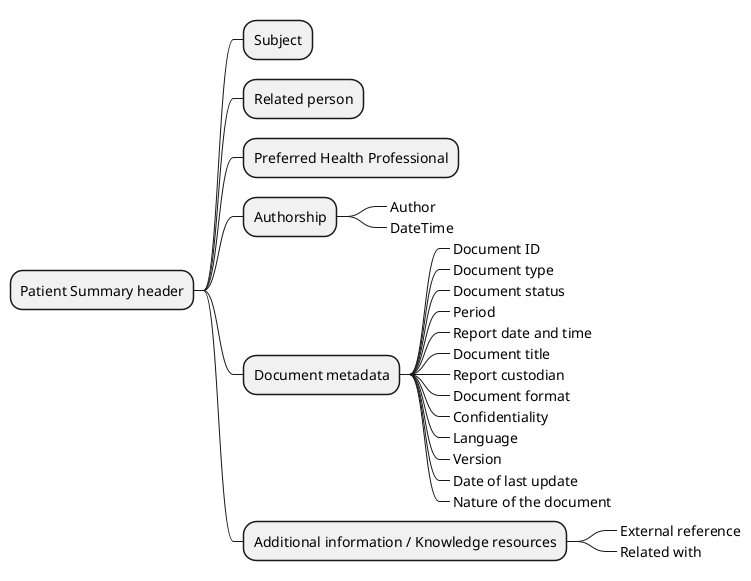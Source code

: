 @startmindmap
* Patient Summary header
** Subject
** Related person
** Preferred Health Professional
** Authorship
***_ Author
***_ DateTime
** Document metadata
***_ Document ID
***_ Document type
***_ Document status
***_ Period
***_ Report date and time
***_ Document title
***_ Report custodian
***_ Document format
***_ Confidentiality
***_ Language
***_ Version
***_ Date of last update
***_ Nature of the document
** Additional information / Knowledge resources
***_ External reference
***_ Related with
@endmindmap
